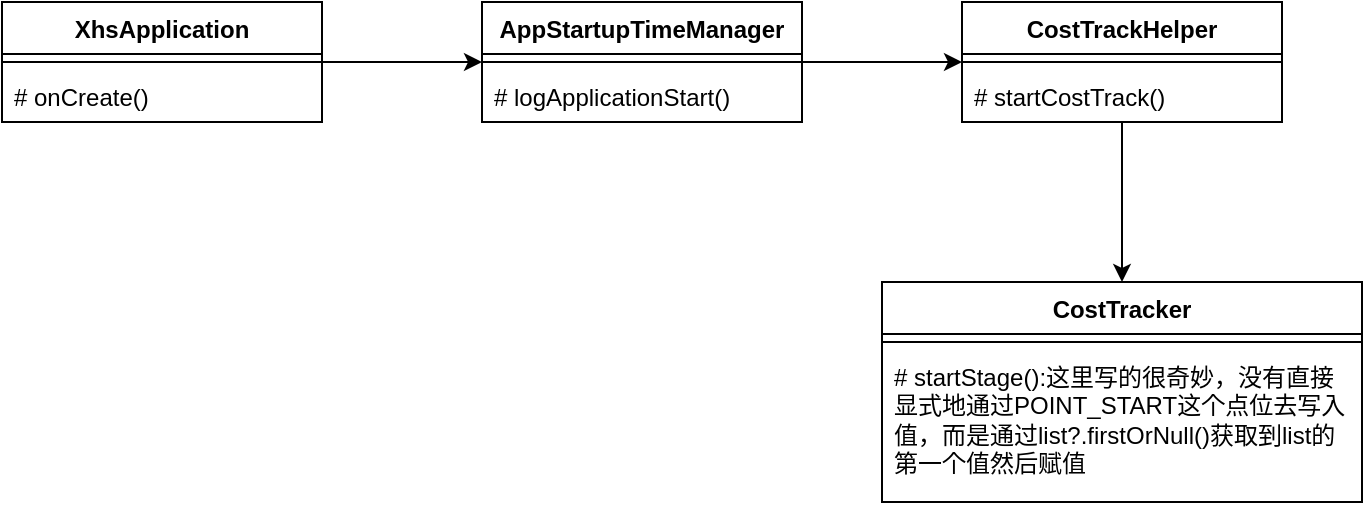 <mxfile version="22.1.21" type="github">
  <diagram name="第 1 页" id="ODYlTfT9KrCWJ1FfUWI_">
    <mxGraphModel dx="1194" dy="606" grid="1" gridSize="10" guides="1" tooltips="1" connect="1" arrows="1" fold="1" page="1" pageScale="1" pageWidth="827" pageHeight="1169" math="0" shadow="0">
      <root>
        <mxCell id="0" />
        <mxCell id="1" parent="0" />
        <mxCell id="qIF0BaO9z4LVKXqOIoDO-23" value="" style="edgeStyle=orthogonalEdgeStyle;rounded=0;orthogonalLoop=1;jettySize=auto;html=1;" edge="1" parent="1" source="qIF0BaO9z4LVKXqOIoDO-16" target="qIF0BaO9z4LVKXqOIoDO-20">
          <mxGeometry relative="1" as="geometry" />
        </mxCell>
        <mxCell id="qIF0BaO9z4LVKXqOIoDO-16" value="XhsApplication" style="swimlane;fontStyle=1;align=center;verticalAlign=top;childLayout=stackLayout;horizontal=1;startSize=26;horizontalStack=0;resizeParent=1;resizeParentMax=0;resizeLast=0;collapsible=1;marginBottom=0;whiteSpace=wrap;html=1;" vertex="1" parent="1">
          <mxGeometry x="60" y="90" width="160" height="60" as="geometry" />
        </mxCell>
        <mxCell id="qIF0BaO9z4LVKXqOIoDO-18" value="" style="line;strokeWidth=1;fillColor=none;align=left;verticalAlign=middle;spacingTop=-1;spacingLeft=3;spacingRight=3;rotatable=0;labelPosition=right;points=[];portConstraint=eastwest;strokeColor=inherit;" vertex="1" parent="qIF0BaO9z4LVKXqOIoDO-16">
          <mxGeometry y="26" width="160" height="8" as="geometry" />
        </mxCell>
        <mxCell id="qIF0BaO9z4LVKXqOIoDO-19" value="# onCreate()" style="text;strokeColor=none;fillColor=none;align=left;verticalAlign=top;spacingLeft=4;spacingRight=4;overflow=hidden;rotatable=0;points=[[0,0.5],[1,0.5]];portConstraint=eastwest;whiteSpace=wrap;html=1;" vertex="1" parent="qIF0BaO9z4LVKXqOIoDO-16">
          <mxGeometry y="34" width="160" height="26" as="geometry" />
        </mxCell>
        <mxCell id="qIF0BaO9z4LVKXqOIoDO-27" value="" style="edgeStyle=orthogonalEdgeStyle;rounded=0;orthogonalLoop=1;jettySize=auto;html=1;" edge="1" parent="1" source="qIF0BaO9z4LVKXqOIoDO-20" target="qIF0BaO9z4LVKXqOIoDO-24">
          <mxGeometry relative="1" as="geometry" />
        </mxCell>
        <mxCell id="qIF0BaO9z4LVKXqOIoDO-20" value="AppStartupTimeManager" style="swimlane;fontStyle=1;align=center;verticalAlign=top;childLayout=stackLayout;horizontal=1;startSize=26;horizontalStack=0;resizeParent=1;resizeParentMax=0;resizeLast=0;collapsible=1;marginBottom=0;whiteSpace=wrap;html=1;" vertex="1" parent="1">
          <mxGeometry x="300" y="90" width="160" height="60" as="geometry" />
        </mxCell>
        <mxCell id="qIF0BaO9z4LVKXqOIoDO-21" value="" style="line;strokeWidth=1;fillColor=none;align=left;verticalAlign=middle;spacingTop=-1;spacingLeft=3;spacingRight=3;rotatable=0;labelPosition=right;points=[];portConstraint=eastwest;strokeColor=inherit;" vertex="1" parent="qIF0BaO9z4LVKXqOIoDO-20">
          <mxGeometry y="26" width="160" height="8" as="geometry" />
        </mxCell>
        <mxCell id="qIF0BaO9z4LVKXqOIoDO-22" value="# logApplicationStart()" style="text;strokeColor=none;fillColor=none;align=left;verticalAlign=top;spacingLeft=4;spacingRight=4;overflow=hidden;rotatable=0;points=[[0,0.5],[1,0.5]];portConstraint=eastwest;whiteSpace=wrap;html=1;" vertex="1" parent="qIF0BaO9z4LVKXqOIoDO-20">
          <mxGeometry y="34" width="160" height="26" as="geometry" />
        </mxCell>
        <mxCell id="qIF0BaO9z4LVKXqOIoDO-31" value="" style="edgeStyle=orthogonalEdgeStyle;rounded=0;orthogonalLoop=1;jettySize=auto;html=1;" edge="1" parent="1" source="qIF0BaO9z4LVKXqOIoDO-24" target="qIF0BaO9z4LVKXqOIoDO-28">
          <mxGeometry relative="1" as="geometry" />
        </mxCell>
        <mxCell id="qIF0BaO9z4LVKXqOIoDO-24" value="CostTrackHelper" style="swimlane;fontStyle=1;align=center;verticalAlign=top;childLayout=stackLayout;horizontal=1;startSize=26;horizontalStack=0;resizeParent=1;resizeParentMax=0;resizeLast=0;collapsible=1;marginBottom=0;whiteSpace=wrap;html=1;" vertex="1" parent="1">
          <mxGeometry x="540" y="90" width="160" height="60" as="geometry" />
        </mxCell>
        <mxCell id="qIF0BaO9z4LVKXqOIoDO-25" value="" style="line;strokeWidth=1;fillColor=none;align=left;verticalAlign=middle;spacingTop=-1;spacingLeft=3;spacingRight=3;rotatable=0;labelPosition=right;points=[];portConstraint=eastwest;strokeColor=inherit;" vertex="1" parent="qIF0BaO9z4LVKXqOIoDO-24">
          <mxGeometry y="26" width="160" height="8" as="geometry" />
        </mxCell>
        <mxCell id="qIF0BaO9z4LVKXqOIoDO-26" value="# startCostTrack()" style="text;strokeColor=none;fillColor=none;align=left;verticalAlign=top;spacingLeft=4;spacingRight=4;overflow=hidden;rotatable=0;points=[[0,0.5],[1,0.5]];portConstraint=eastwest;whiteSpace=wrap;html=1;" vertex="1" parent="qIF0BaO9z4LVKXqOIoDO-24">
          <mxGeometry y="34" width="160" height="26" as="geometry" />
        </mxCell>
        <mxCell id="qIF0BaO9z4LVKXqOIoDO-28" value="CostTracker" style="swimlane;fontStyle=1;align=center;verticalAlign=top;childLayout=stackLayout;horizontal=1;startSize=26;horizontalStack=0;resizeParent=1;resizeParentMax=0;resizeLast=0;collapsible=1;marginBottom=0;whiteSpace=wrap;html=1;" vertex="1" parent="1">
          <mxGeometry x="500" y="230" width="240" height="110" as="geometry" />
        </mxCell>
        <mxCell id="qIF0BaO9z4LVKXqOIoDO-29" value="" style="line;strokeWidth=1;fillColor=none;align=left;verticalAlign=middle;spacingTop=-1;spacingLeft=3;spacingRight=3;rotatable=0;labelPosition=right;points=[];portConstraint=eastwest;strokeColor=inherit;" vertex="1" parent="qIF0BaO9z4LVKXqOIoDO-28">
          <mxGeometry y="26" width="240" height="8" as="geometry" />
        </mxCell>
        <mxCell id="qIF0BaO9z4LVKXqOIoDO-30" value="# startStage():这里写的很奇妙，没有直接显式地通过POINT_START这个点位去写入值，而是通过list?.firstOrNull()获取到list的第一个值然后赋值" style="text;strokeColor=none;fillColor=none;align=left;verticalAlign=top;spacingLeft=4;spacingRight=4;overflow=hidden;rotatable=0;points=[[0,0.5],[1,0.5]];portConstraint=eastwest;whiteSpace=wrap;html=1;" vertex="1" parent="qIF0BaO9z4LVKXqOIoDO-28">
          <mxGeometry y="34" width="240" height="76" as="geometry" />
        </mxCell>
      </root>
    </mxGraphModel>
  </diagram>
</mxfile>
